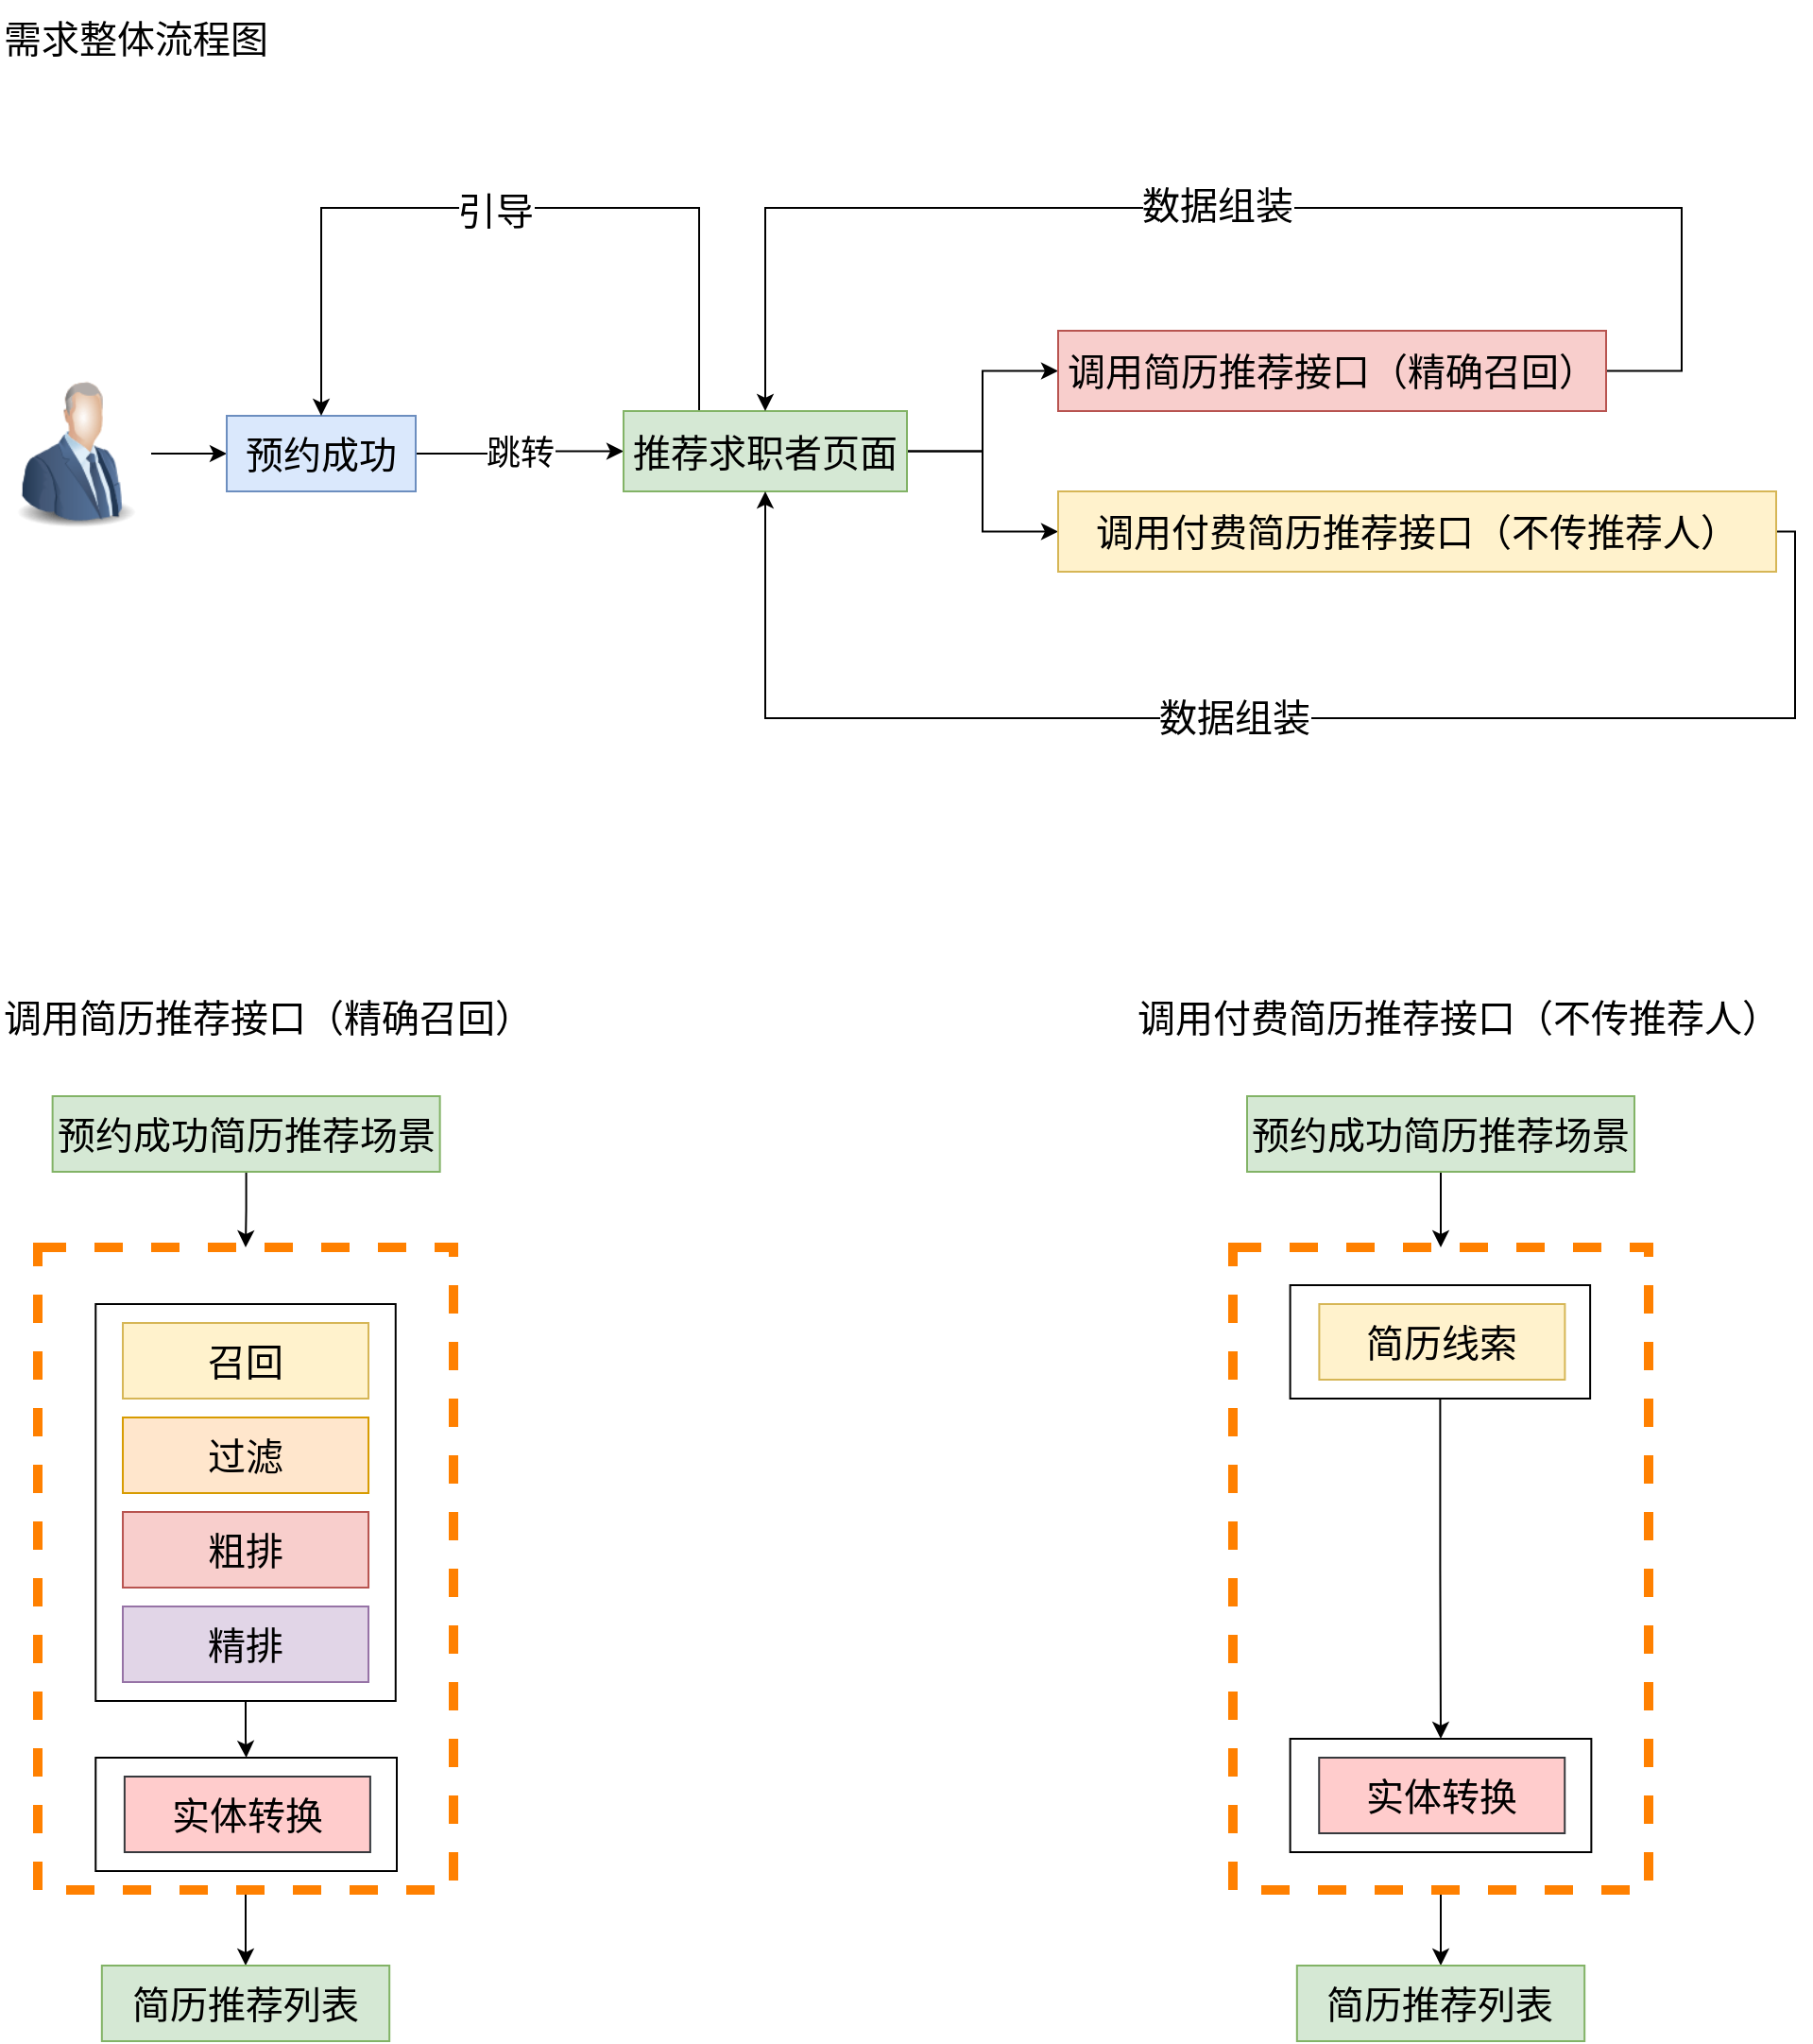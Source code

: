 <mxfile version="24.2.1" type="github">
  <diagram name="第 1 页" id="kUkytzxFKHXI6aaRq8Xd">
    <mxGraphModel dx="2193" dy="1383" grid="1" gridSize="10" guides="1" tooltips="1" connect="1" arrows="1" fold="1" page="0" pageScale="1" pageWidth="827" pageHeight="1169" math="0" shadow="0">
      <root>
        <mxCell id="0" />
        <mxCell id="1" parent="0" />
        <mxCell id="OI-L_ZJMBE-tHtLO6cfq-5" value="" style="edgeStyle=orthogonalEdgeStyle;rounded=0;orthogonalLoop=1;jettySize=auto;html=1;" edge="1" parent="1" source="OI-L_ZJMBE-tHtLO6cfq-1" target="OI-L_ZJMBE-tHtLO6cfq-4">
          <mxGeometry relative="1" as="geometry" />
        </mxCell>
        <mxCell id="OI-L_ZJMBE-tHtLO6cfq-1" value="" style="image;html=1;image=img/lib/clip_art/people/Suit_Man_Blue_128x128.png" vertex="1" parent="1">
          <mxGeometry x="-400" y="-120" width="80" height="80" as="geometry" />
        </mxCell>
        <mxCell id="OI-L_ZJMBE-tHtLO6cfq-7" value="跳转" style="edgeStyle=orthogonalEdgeStyle;rounded=0;orthogonalLoop=1;jettySize=auto;html=1;fontSize=18;" edge="1" parent="1" source="OI-L_ZJMBE-tHtLO6cfq-4" target="OI-L_ZJMBE-tHtLO6cfq-6">
          <mxGeometry relative="1" as="geometry" />
        </mxCell>
        <mxCell id="OI-L_ZJMBE-tHtLO6cfq-4" value="预约成功" style="whiteSpace=wrap;html=1;verticalAlign=middle;labelBackgroundColor=none;align=center;fontSize=20;fillColor=#dae8fc;strokeColor=#6c8ebf;" vertex="1" parent="1">
          <mxGeometry x="-280" y="-100" width="100" height="40" as="geometry" />
        </mxCell>
        <mxCell id="OI-L_ZJMBE-tHtLO6cfq-10" style="edgeStyle=orthogonalEdgeStyle;rounded=0;orthogonalLoop=1;jettySize=auto;html=1;entryX=0;entryY=0.5;entryDx=0;entryDy=0;" edge="1" parent="1" source="OI-L_ZJMBE-tHtLO6cfq-6" target="OI-L_ZJMBE-tHtLO6cfq-8">
          <mxGeometry relative="1" as="geometry" />
        </mxCell>
        <mxCell id="OI-L_ZJMBE-tHtLO6cfq-12" style="edgeStyle=orthogonalEdgeStyle;rounded=0;orthogonalLoop=1;jettySize=auto;html=1;entryX=0;entryY=0.5;entryDx=0;entryDy=0;" edge="1" parent="1" source="OI-L_ZJMBE-tHtLO6cfq-6" target="OI-L_ZJMBE-tHtLO6cfq-11">
          <mxGeometry relative="1" as="geometry" />
        </mxCell>
        <mxCell id="OI-L_ZJMBE-tHtLO6cfq-15" style="edgeStyle=orthogonalEdgeStyle;rounded=0;orthogonalLoop=1;jettySize=auto;html=1;entryX=0.5;entryY=0;entryDx=0;entryDy=0;" edge="1" parent="1" source="OI-L_ZJMBE-tHtLO6cfq-6" target="OI-L_ZJMBE-tHtLO6cfq-4">
          <mxGeometry relative="1" as="geometry">
            <Array as="points">
              <mxPoint x="-30" y="-210" />
              <mxPoint x="-230" y="-210" />
            </Array>
          </mxGeometry>
        </mxCell>
        <mxCell id="OI-L_ZJMBE-tHtLO6cfq-18" value="引导" style="edgeLabel;html=1;align=center;verticalAlign=middle;resizable=0;points=[];fontSize=20;" vertex="1" connectable="0" parent="OI-L_ZJMBE-tHtLO6cfq-15">
          <mxGeometry x="0.032" y="1" relative="1" as="geometry">
            <mxPoint as="offset" />
          </mxGeometry>
        </mxCell>
        <mxCell id="OI-L_ZJMBE-tHtLO6cfq-6" value="推荐求职者页面" style="whiteSpace=wrap;html=1;verticalAlign=middle;labelBackgroundColor=none;align=center;fontSize=20;fillColor=#d5e8d4;strokeColor=#82b366;" vertex="1" parent="1">
          <mxGeometry x="-70" y="-102.5" width="150" height="42.5" as="geometry" />
        </mxCell>
        <mxCell id="OI-L_ZJMBE-tHtLO6cfq-13" style="edgeStyle=orthogonalEdgeStyle;rounded=0;orthogonalLoop=1;jettySize=auto;html=1;entryX=0.5;entryY=0;entryDx=0;entryDy=0;" edge="1" parent="1" source="OI-L_ZJMBE-tHtLO6cfq-8" target="OI-L_ZJMBE-tHtLO6cfq-6">
          <mxGeometry relative="1" as="geometry">
            <Array as="points">
              <mxPoint x="490" y="-124" />
              <mxPoint x="490" y="-210" />
              <mxPoint x="5" y="-210" />
            </Array>
          </mxGeometry>
        </mxCell>
        <mxCell id="OI-L_ZJMBE-tHtLO6cfq-16" value="数据组装" style="edgeLabel;html=1;align=center;verticalAlign=middle;resizable=0;points=[];fontSize=20;" vertex="1" connectable="0" parent="OI-L_ZJMBE-tHtLO6cfq-13">
          <mxGeometry x="0.036" y="-2" relative="1" as="geometry">
            <mxPoint as="offset" />
          </mxGeometry>
        </mxCell>
        <mxCell id="OI-L_ZJMBE-tHtLO6cfq-8" value="调用简历推荐接口（精确召回）" style="whiteSpace=wrap;html=1;verticalAlign=middle;labelBackgroundColor=none;align=center;fontSize=20;fillColor=#f8cecc;strokeColor=#b85450;" vertex="1" parent="1">
          <mxGeometry x="160" y="-145" width="290" height="42.5" as="geometry" />
        </mxCell>
        <mxCell id="OI-L_ZJMBE-tHtLO6cfq-14" style="edgeStyle=orthogonalEdgeStyle;rounded=0;orthogonalLoop=1;jettySize=auto;html=1;entryX=0.5;entryY=1;entryDx=0;entryDy=0;" edge="1" parent="1" source="OI-L_ZJMBE-tHtLO6cfq-11" target="OI-L_ZJMBE-tHtLO6cfq-6">
          <mxGeometry relative="1" as="geometry">
            <Array as="points">
              <mxPoint x="550" y="-39" />
              <mxPoint x="550" y="60" />
              <mxPoint x="5" y="60" />
            </Array>
          </mxGeometry>
        </mxCell>
        <mxCell id="OI-L_ZJMBE-tHtLO6cfq-17" value="数据组装" style="edgeLabel;html=1;align=center;verticalAlign=middle;resizable=0;points=[];fontSize=20;" vertex="1" connectable="0" parent="OI-L_ZJMBE-tHtLO6cfq-14">
          <mxGeometry x="0.049" y="-1" relative="1" as="geometry">
            <mxPoint as="offset" />
          </mxGeometry>
        </mxCell>
        <mxCell id="OI-L_ZJMBE-tHtLO6cfq-11" value="调用付费简历推荐接口（不传推荐人）" style="whiteSpace=wrap;html=1;verticalAlign=middle;labelBackgroundColor=none;align=center;fontSize=20;fillColor=#fff2cc;strokeColor=#d6b656;" vertex="1" parent="1">
          <mxGeometry x="160" y="-60" width="380" height="42.5" as="geometry" />
        </mxCell>
        <mxCell id="OI-L_ZJMBE-tHtLO6cfq-21" value="需求整体流程图" style="text;html=1;align=left;verticalAlign=middle;resizable=0;points=[];autosize=1;strokeColor=none;fillColor=none;fontSize=20;" vertex="1" parent="1">
          <mxGeometry x="-400" y="-320" width="160" height="40" as="geometry" />
        </mxCell>
        <mxCell id="OI-L_ZJMBE-tHtLO6cfq-22" value="&lt;span style=&quot;color: rgb(0, 0, 0); font-family: Helvetica; font-size: 20px; font-style: normal; font-variant-ligatures: normal; font-variant-caps: normal; font-weight: 400; letter-spacing: normal; orphans: 2; text-align: center; text-indent: 0px; text-transform: none; widows: 2; word-spacing: 0px; -webkit-text-stroke-width: 0px; white-space: normal; background-color: rgb(255, 255, 255); text-decoration-thickness: initial; text-decoration-style: initial; text-decoration-color: initial; display: inline !important; float: none;&quot;&gt;调用简历推荐接口（精确召回）&lt;/span&gt;" style="text;whiteSpace=wrap;html=1;" vertex="1" parent="1">
          <mxGeometry x="-400" y="200" width="310" height="40" as="geometry" />
        </mxCell>
        <mxCell id="OI-L_ZJMBE-tHtLO6cfq-23" value="&lt;span style=&quot;color: rgb(0, 0, 0); font-family: Helvetica; font-size: 20px; font-style: normal; font-variant-ligatures: normal; font-variant-caps: normal; font-weight: 400; letter-spacing: normal; orphans: 2; text-align: center; text-indent: 0px; text-transform: none; widows: 2; word-spacing: 0px; -webkit-text-stroke-width: 0px; white-space: normal; background-color: rgb(255, 255, 255); text-decoration-thickness: initial; text-decoration-style: initial; text-decoration-color: initial; display: inline !important; float: none;&quot;&gt;调用付费简历推荐接口（不传推荐人）&lt;/span&gt;" style="text;whiteSpace=wrap;html=1;" vertex="1" parent="1">
          <mxGeometry x="200" y="200" width="350" height="40" as="geometry" />
        </mxCell>
        <mxCell id="OI-L_ZJMBE-tHtLO6cfq-49" style="edgeStyle=orthogonalEdgeStyle;rounded=0;orthogonalLoop=1;jettySize=auto;html=1;entryX=0.5;entryY=0;entryDx=0;entryDy=0;" edge="1" parent="1" source="OI-L_ZJMBE-tHtLO6cfq-24" target="OI-L_ZJMBE-tHtLO6cfq-48">
          <mxGeometry relative="1" as="geometry" />
        </mxCell>
        <mxCell id="OI-L_ZJMBE-tHtLO6cfq-24" value="" style="rounded=0;whiteSpace=wrap;html=1;fontSize=20;dashed=1;strokeWidth=5;strokeColor=#FF8000;" vertex="1" parent="1">
          <mxGeometry x="-380" y="340" width="220" height="340" as="geometry" />
        </mxCell>
        <mxCell id="OI-L_ZJMBE-tHtLO6cfq-45" style="edgeStyle=orthogonalEdgeStyle;rounded=0;orthogonalLoop=1;jettySize=auto;html=1;entryX=0.5;entryY=0;entryDx=0;entryDy=0;" edge="1" parent="1" source="OI-L_ZJMBE-tHtLO6cfq-27" target="OI-L_ZJMBE-tHtLO6cfq-38">
          <mxGeometry relative="1" as="geometry" />
        </mxCell>
        <mxCell id="OI-L_ZJMBE-tHtLO6cfq-27" value="" style="rounded=0;whiteSpace=wrap;html=1;fontSize=20;" vertex="1" parent="1">
          <mxGeometry x="-349.37" y="370" width="158.75" height="210" as="geometry" />
        </mxCell>
        <mxCell id="OI-L_ZJMBE-tHtLO6cfq-28" value="召回" style="rounded=0;whiteSpace=wrap;html=1;fontSize=20;fillColor=#fff2cc;strokeColor=#d6b656;" vertex="1" parent="1">
          <mxGeometry x="-334.99" y="380" width="130" height="40" as="geometry" />
        </mxCell>
        <mxCell id="OI-L_ZJMBE-tHtLO6cfq-29" value="过滤" style="rounded=0;whiteSpace=wrap;html=1;fontSize=20;fillColor=#ffe6cc;strokeColor=#d79b00;" vertex="1" parent="1">
          <mxGeometry x="-334.99" y="430" width="130" height="40" as="geometry" />
        </mxCell>
        <mxCell id="OI-L_ZJMBE-tHtLO6cfq-30" value="粗排" style="rounded=0;whiteSpace=wrap;html=1;fontSize=20;fillColor=#f8cecc;strokeColor=#b85450;" vertex="1" parent="1">
          <mxGeometry x="-334.99" y="480" width="130" height="40" as="geometry" />
        </mxCell>
        <mxCell id="OI-L_ZJMBE-tHtLO6cfq-31" value="精排" style="rounded=0;whiteSpace=wrap;html=1;fontSize=20;fillColor=#e1d5e7;strokeColor=#9673a6;" vertex="1" parent="1">
          <mxGeometry x="-335" y="530" width="130" height="40" as="geometry" />
        </mxCell>
        <mxCell id="OI-L_ZJMBE-tHtLO6cfq-38" value="" style="rounded=0;whiteSpace=wrap;html=1;fontSize=20;" vertex="1" parent="1">
          <mxGeometry x="-349.37" y="610" width="159.37" height="60" as="geometry" />
        </mxCell>
        <mxCell id="OI-L_ZJMBE-tHtLO6cfq-39" value="实体转换" style="rounded=0;whiteSpace=wrap;html=1;fontSize=20;fillColor=#ffcccc;strokeColor=#36393d;" vertex="1" parent="1">
          <mxGeometry x="-334.06" y="620" width="130" height="40" as="geometry" />
        </mxCell>
        <mxCell id="OI-L_ZJMBE-tHtLO6cfq-47" style="edgeStyle=orthogonalEdgeStyle;rounded=0;orthogonalLoop=1;jettySize=auto;html=1;" edge="1" parent="1" source="OI-L_ZJMBE-tHtLO6cfq-46" target="OI-L_ZJMBE-tHtLO6cfq-24">
          <mxGeometry relative="1" as="geometry" />
        </mxCell>
        <mxCell id="OI-L_ZJMBE-tHtLO6cfq-46" value="预约成功简历推荐场景" style="rounded=0;whiteSpace=wrap;html=1;fontSize=20;fillColor=#d5e8d4;strokeColor=#82b366;" vertex="1" parent="1">
          <mxGeometry x="-372.18" y="260" width="205" height="40" as="geometry" />
        </mxCell>
        <mxCell id="OI-L_ZJMBE-tHtLO6cfq-48" value="简历推荐列表" style="rounded=0;whiteSpace=wrap;html=1;fontSize=20;fillColor=#d5e8d4;strokeColor=#82b366;" vertex="1" parent="1">
          <mxGeometry x="-346.09" y="720" width="152.18" height="40" as="geometry" />
        </mxCell>
        <mxCell id="OI-L_ZJMBE-tHtLO6cfq-55" style="edgeStyle=orthogonalEdgeStyle;rounded=0;orthogonalLoop=1;jettySize=auto;html=1;entryX=0.5;entryY=0;entryDx=0;entryDy=0;" edge="1" parent="1" source="OI-L_ZJMBE-tHtLO6cfq-50" target="OI-L_ZJMBE-tHtLO6cfq-52">
          <mxGeometry relative="1" as="geometry" />
        </mxCell>
        <mxCell id="OI-L_ZJMBE-tHtLO6cfq-50" value="预约成功简历推荐场景" style="rounded=0;whiteSpace=wrap;html=1;fontSize=20;fillColor=#d5e8d4;strokeColor=#82b366;" vertex="1" parent="1">
          <mxGeometry x="260.0" y="260" width="205" height="40" as="geometry" />
        </mxCell>
        <mxCell id="OI-L_ZJMBE-tHtLO6cfq-54" style="edgeStyle=orthogonalEdgeStyle;rounded=0;orthogonalLoop=1;jettySize=auto;html=1;entryX=0.5;entryY=0;entryDx=0;entryDy=0;" edge="1" parent="1" source="OI-L_ZJMBE-tHtLO6cfq-52" target="OI-L_ZJMBE-tHtLO6cfq-53">
          <mxGeometry relative="1" as="geometry" />
        </mxCell>
        <mxCell id="OI-L_ZJMBE-tHtLO6cfq-52" value="" style="rounded=0;whiteSpace=wrap;html=1;fontSize=20;dashed=1;strokeWidth=5;strokeColor=#FF8000;" vertex="1" parent="1">
          <mxGeometry x="252.5" y="340" width="220" height="340" as="geometry" />
        </mxCell>
        <mxCell id="OI-L_ZJMBE-tHtLO6cfq-53" value="简历推荐列表" style="rounded=0;whiteSpace=wrap;html=1;fontSize=20;fillColor=#d5e8d4;strokeColor=#82b366;" vertex="1" parent="1">
          <mxGeometry x="286.41" y="720" width="152.18" height="40" as="geometry" />
        </mxCell>
        <mxCell id="OI-L_ZJMBE-tHtLO6cfq-56" style="edgeStyle=orthogonalEdgeStyle;rounded=0;orthogonalLoop=1;jettySize=auto;html=1;entryX=0.5;entryY=0;entryDx=0;entryDy=0;" edge="1" parent="1" source="OI-L_ZJMBE-tHtLO6cfq-57" target="OI-L_ZJMBE-tHtLO6cfq-62">
          <mxGeometry relative="1" as="geometry" />
        </mxCell>
        <mxCell id="OI-L_ZJMBE-tHtLO6cfq-57" value="" style="rounded=0;whiteSpace=wrap;html=1;fontSize=20;" vertex="1" parent="1">
          <mxGeometry x="282.81" y="360" width="158.75" height="60" as="geometry" />
        </mxCell>
        <mxCell id="OI-L_ZJMBE-tHtLO6cfq-58" value="简历线索" style="rounded=0;whiteSpace=wrap;html=1;fontSize=20;fillColor=#fff2cc;strokeColor=#d6b656;" vertex="1" parent="1">
          <mxGeometry x="298.19" y="370" width="130" height="40" as="geometry" />
        </mxCell>
        <mxCell id="OI-L_ZJMBE-tHtLO6cfq-62" value="" style="rounded=0;whiteSpace=wrap;html=1;fontSize=20;" vertex="1" parent="1">
          <mxGeometry x="282.81" y="600" width="159.37" height="60" as="geometry" />
        </mxCell>
        <mxCell id="OI-L_ZJMBE-tHtLO6cfq-63" value="实体转换" style="rounded=0;whiteSpace=wrap;html=1;fontSize=20;fillColor=#ffcccc;strokeColor=#36393d;" vertex="1" parent="1">
          <mxGeometry x="298.12" y="610" width="130" height="40" as="geometry" />
        </mxCell>
      </root>
    </mxGraphModel>
  </diagram>
</mxfile>
